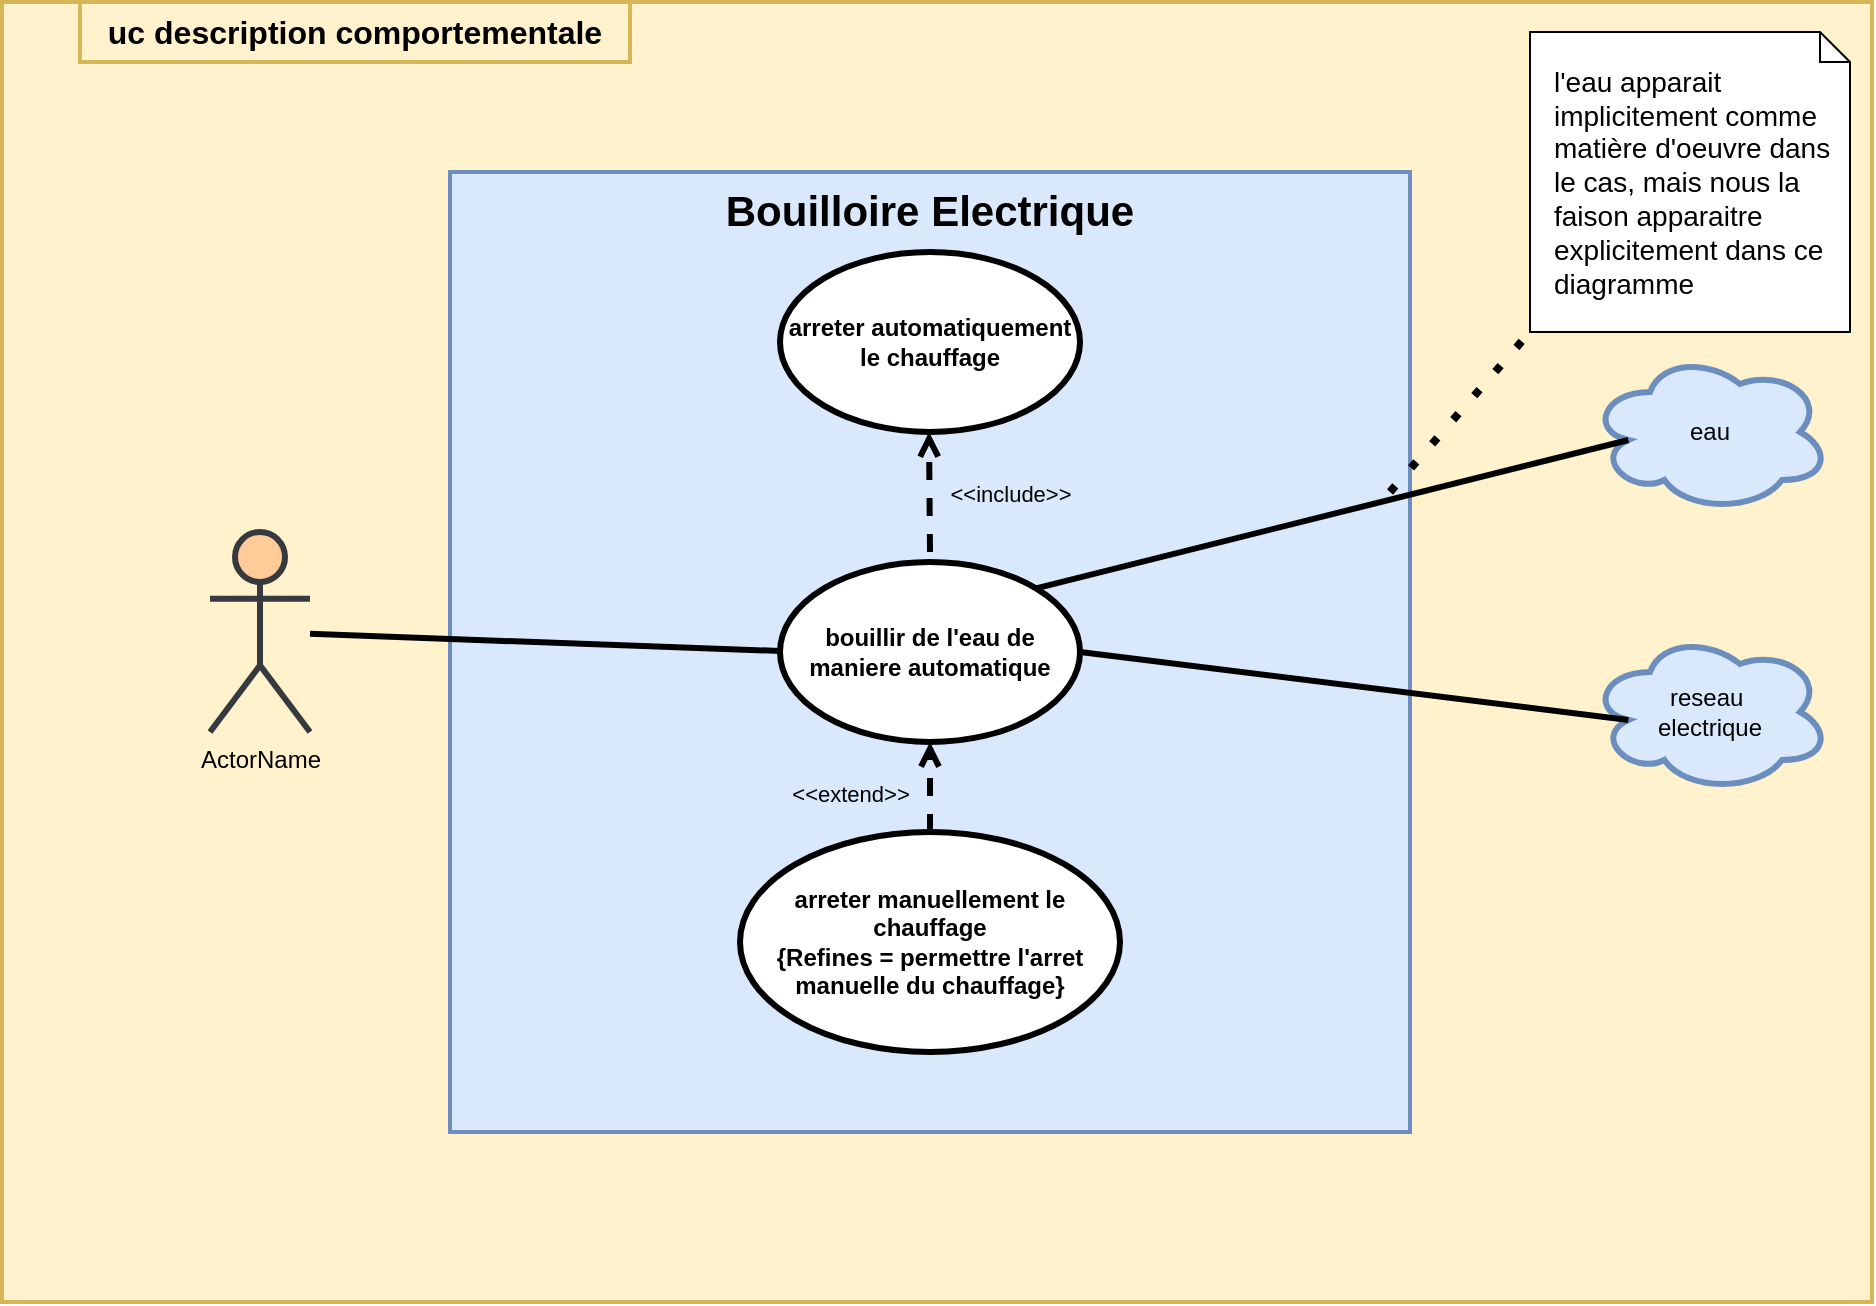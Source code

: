<mxfile version="24.7.13">
  <diagram name="Page-1" id="PIDlNgbEtmDqfr-j_rGw">
    <mxGraphModel dx="2577" dy="898" grid="1" gridSize="10" guides="1" tooltips="1" connect="1" arrows="1" fold="1" page="1" pageScale="1" pageWidth="827" pageHeight="1169" math="0" shadow="0">
      <root>
        <mxCell id="0" />
        <mxCell id="1" parent="0" />
        <mxCell id="gagNoUTkEJOiJtqjxTt_-1" value="" style="rounded=0;whiteSpace=wrap;html=1;fillColor=#fff2cc;strokeColor=#d6b656;strokeWidth=2;" vertex="1" parent="1">
          <mxGeometry x="-54" y="115" width="935" height="650" as="geometry" />
        </mxCell>
        <mxCell id="Uvtt6A5ZdeVoc_CZ-K7U-2" value="&lt;font style=&quot;font-size: 21px;&quot;&gt;Bouilloire Electrique&lt;/font&gt;" style="shape=rect;html=1;verticalAlign=top;fontStyle=1;whiteSpace=wrap;align=center;fillColor=#dae8fc;strokeColor=#6c8ebf;strokeWidth=2;" parent="1" vertex="1">
          <mxGeometry x="170" y="200" width="480" height="480" as="geometry" />
        </mxCell>
        <mxCell id="Uvtt6A5ZdeVoc_CZ-K7U-3" value="bouillir de l&#39;eau de maniere automatique" style="shape=ellipse;html=1;strokeWidth=3;fontStyle=1;whiteSpace=wrap;align=center;perimeter=ellipsePerimeter;" parent="1" vertex="1">
          <mxGeometry x="335" y="395" width="150" height="90" as="geometry" />
        </mxCell>
        <mxCell id="Uvtt6A5ZdeVoc_CZ-K7U-4" value="ActorName" style="shape=umlActor;html=1;verticalLabelPosition=bottom;verticalAlign=top;align=center;fillColor=#ffcc99;strokeColor=#36393d;strokeWidth=3;" parent="1" vertex="1">
          <mxGeometry x="50" y="380" width="50" height="100" as="geometry" />
        </mxCell>
        <mxCell id="Uvtt6A5ZdeVoc_CZ-K7U-5" value="arreter automatiquement le chauffage" style="shape=ellipse;html=1;strokeWidth=3;fontStyle=1;whiteSpace=wrap;align=center;perimeter=ellipsePerimeter;" parent="1" vertex="1">
          <mxGeometry x="335" y="240" width="150" height="90" as="geometry" />
        </mxCell>
        <mxCell id="Uvtt6A5ZdeVoc_CZ-K7U-8" value="&amp;lt;&amp;lt;include&amp;gt;&amp;gt;" style="edgeStyle=none;html=1;endArrow=open;verticalAlign=bottom;dashed=1;labelBackgroundColor=none;rounded=0;strokeWidth=3;" parent="1" edge="1">
          <mxGeometry x="-0.344" y="-40" width="160" relative="1" as="geometry">
            <mxPoint x="410" y="390" as="sourcePoint" />
            <mxPoint x="409.5" y="330" as="targetPoint" />
            <mxPoint as="offset" />
          </mxGeometry>
        </mxCell>
        <mxCell id="Uvtt6A5ZdeVoc_CZ-K7U-9" value="" style="edgeStyle=none;html=1;endArrow=none;verticalAlign=bottom;rounded=0;strokeWidth=3;" parent="1" source="Uvtt6A5ZdeVoc_CZ-K7U-4" edge="1">
          <mxGeometry width="160" relative="1" as="geometry">
            <mxPoint x="175" y="439.5" as="sourcePoint" />
            <mxPoint x="335" y="439.5" as="targetPoint" />
          </mxGeometry>
        </mxCell>
        <mxCell id="Uvtt6A5ZdeVoc_CZ-K7U-10" value="eau" style="ellipse;shape=cloud;whiteSpace=wrap;html=1;fillColor=#dae8fc;strokeColor=#6c8ebf;strokeWidth=3;" parent="1" vertex="1">
          <mxGeometry x="740" y="290" width="120" height="80" as="geometry" />
        </mxCell>
        <mxCell id="Uvtt6A5ZdeVoc_CZ-K7U-13" value="" style="edgeStyle=none;html=1;endArrow=none;verticalAlign=bottom;rounded=0;strokeWidth=3;entryX=0.16;entryY=0.55;entryDx=0;entryDy=0;entryPerimeter=0;exitX=1;exitY=0;exitDx=0;exitDy=0;" parent="1" source="Uvtt6A5ZdeVoc_CZ-K7U-3" target="Uvtt6A5ZdeVoc_CZ-K7U-10" edge="1">
          <mxGeometry width="160" relative="1" as="geometry">
            <mxPoint x="485" y="439.5" as="sourcePoint" />
            <mxPoint x="645" y="439.5" as="targetPoint" />
          </mxGeometry>
        </mxCell>
        <mxCell id="Uvtt6A5ZdeVoc_CZ-K7U-14" value="reseau&amp;nbsp;&lt;div style=&quot;&quot;&gt;electrique&lt;/div&gt;" style="ellipse;shape=cloud;whiteSpace=wrap;html=1;strokeWidth=3;fillColor=#dae8fc;strokeColor=#6c8ebf;" parent="1" vertex="1">
          <mxGeometry x="740" y="430" width="120" height="80" as="geometry" />
        </mxCell>
        <mxCell id="Uvtt6A5ZdeVoc_CZ-K7U-17" value="" style="edgeStyle=none;html=1;endArrow=none;verticalAlign=bottom;rounded=0;strokeWidth=3;entryX=0.16;entryY=0.55;entryDx=0;entryDy=0;entryPerimeter=0;exitX=1;exitY=0.5;exitDx=0;exitDy=0;" parent="1" source="Uvtt6A5ZdeVoc_CZ-K7U-3" target="Uvtt6A5ZdeVoc_CZ-K7U-14" edge="1">
          <mxGeometry width="160" relative="1" as="geometry">
            <mxPoint x="495" y="430" as="sourcePoint" />
            <mxPoint x="709" y="354" as="targetPoint" />
          </mxGeometry>
        </mxCell>
        <mxCell id="Uvtt6A5ZdeVoc_CZ-K7U-18" value="arreter manuellement le chauffage&lt;div&gt;{Refines = permettre l&#39;arret manuelle du chauffage}&lt;/div&gt;" style="shape=ellipse;html=1;strokeWidth=3;fontStyle=1;whiteSpace=wrap;align=center;perimeter=ellipsePerimeter;" parent="1" vertex="1">
          <mxGeometry x="315" y="530" width="190" height="110" as="geometry" />
        </mxCell>
        <mxCell id="Uvtt6A5ZdeVoc_CZ-K7U-19" value="&amp;lt;&amp;lt;extend&amp;gt;&amp;gt;" style="edgeStyle=none;html=1;endArrow=open;verticalAlign=bottom;dashed=1;labelBackgroundColor=none;rounded=0;strokeWidth=3;exitX=0.5;exitY=0;exitDx=0;exitDy=0;entryX=0.5;entryY=1;entryDx=0;entryDy=0;" parent="1" source="Uvtt6A5ZdeVoc_CZ-K7U-18" target="Uvtt6A5ZdeVoc_CZ-K7U-3" edge="1">
          <mxGeometry x="-0.556" y="40" width="160" relative="1" as="geometry">
            <mxPoint x="400" y="390" as="sourcePoint" />
            <mxPoint x="560" y="390" as="targetPoint" />
            <mxPoint as="offset" />
          </mxGeometry>
        </mxCell>
        <mxCell id="Uvtt6A5ZdeVoc_CZ-K7U-20" value="&lt;font style=&quot;font-size: 14px;&quot;&gt;l&#39;eau apparait implicitement comme matière d&#39;oeuvre dans le cas, mais nous la faison apparaitre explicitement dans ce diagramme&lt;/font&gt;" style="shape=note;size=15;align=left;spacingLeft=10;html=1;whiteSpace=wrap;" parent="1" vertex="1">
          <mxGeometry x="710" y="130" width="160" height="150" as="geometry" />
        </mxCell>
        <mxCell id="gagNoUTkEJOiJtqjxTt_-2" value="&lt;font style=&quot;font-size: 16px;&quot;&gt;&lt;b&gt;uc description comportementale&lt;/b&gt;&lt;/font&gt;" style="text;html=1;align=center;verticalAlign=middle;whiteSpace=wrap;rounded=0;strokeWidth=2;fillColor=#fff2cc;strokeColor=#d6b656;" vertex="1" parent="1">
          <mxGeometry x="-15" y="115" width="275" height="30" as="geometry" />
        </mxCell>
        <mxCell id="gagNoUTkEJOiJtqjxTt_-3" value="" style="endArrow=none;dashed=1;html=1;dashPattern=1 3;strokeWidth=4;rounded=0;entryX=0;entryY=1;entryDx=0;entryDy=0;entryPerimeter=0;" edge="1" parent="1" target="Uvtt6A5ZdeVoc_CZ-K7U-20">
          <mxGeometry width="50" height="50" relative="1" as="geometry">
            <mxPoint x="640" y="360" as="sourcePoint" />
            <mxPoint x="130" y="410" as="targetPoint" />
          </mxGeometry>
        </mxCell>
      </root>
    </mxGraphModel>
  </diagram>
</mxfile>
